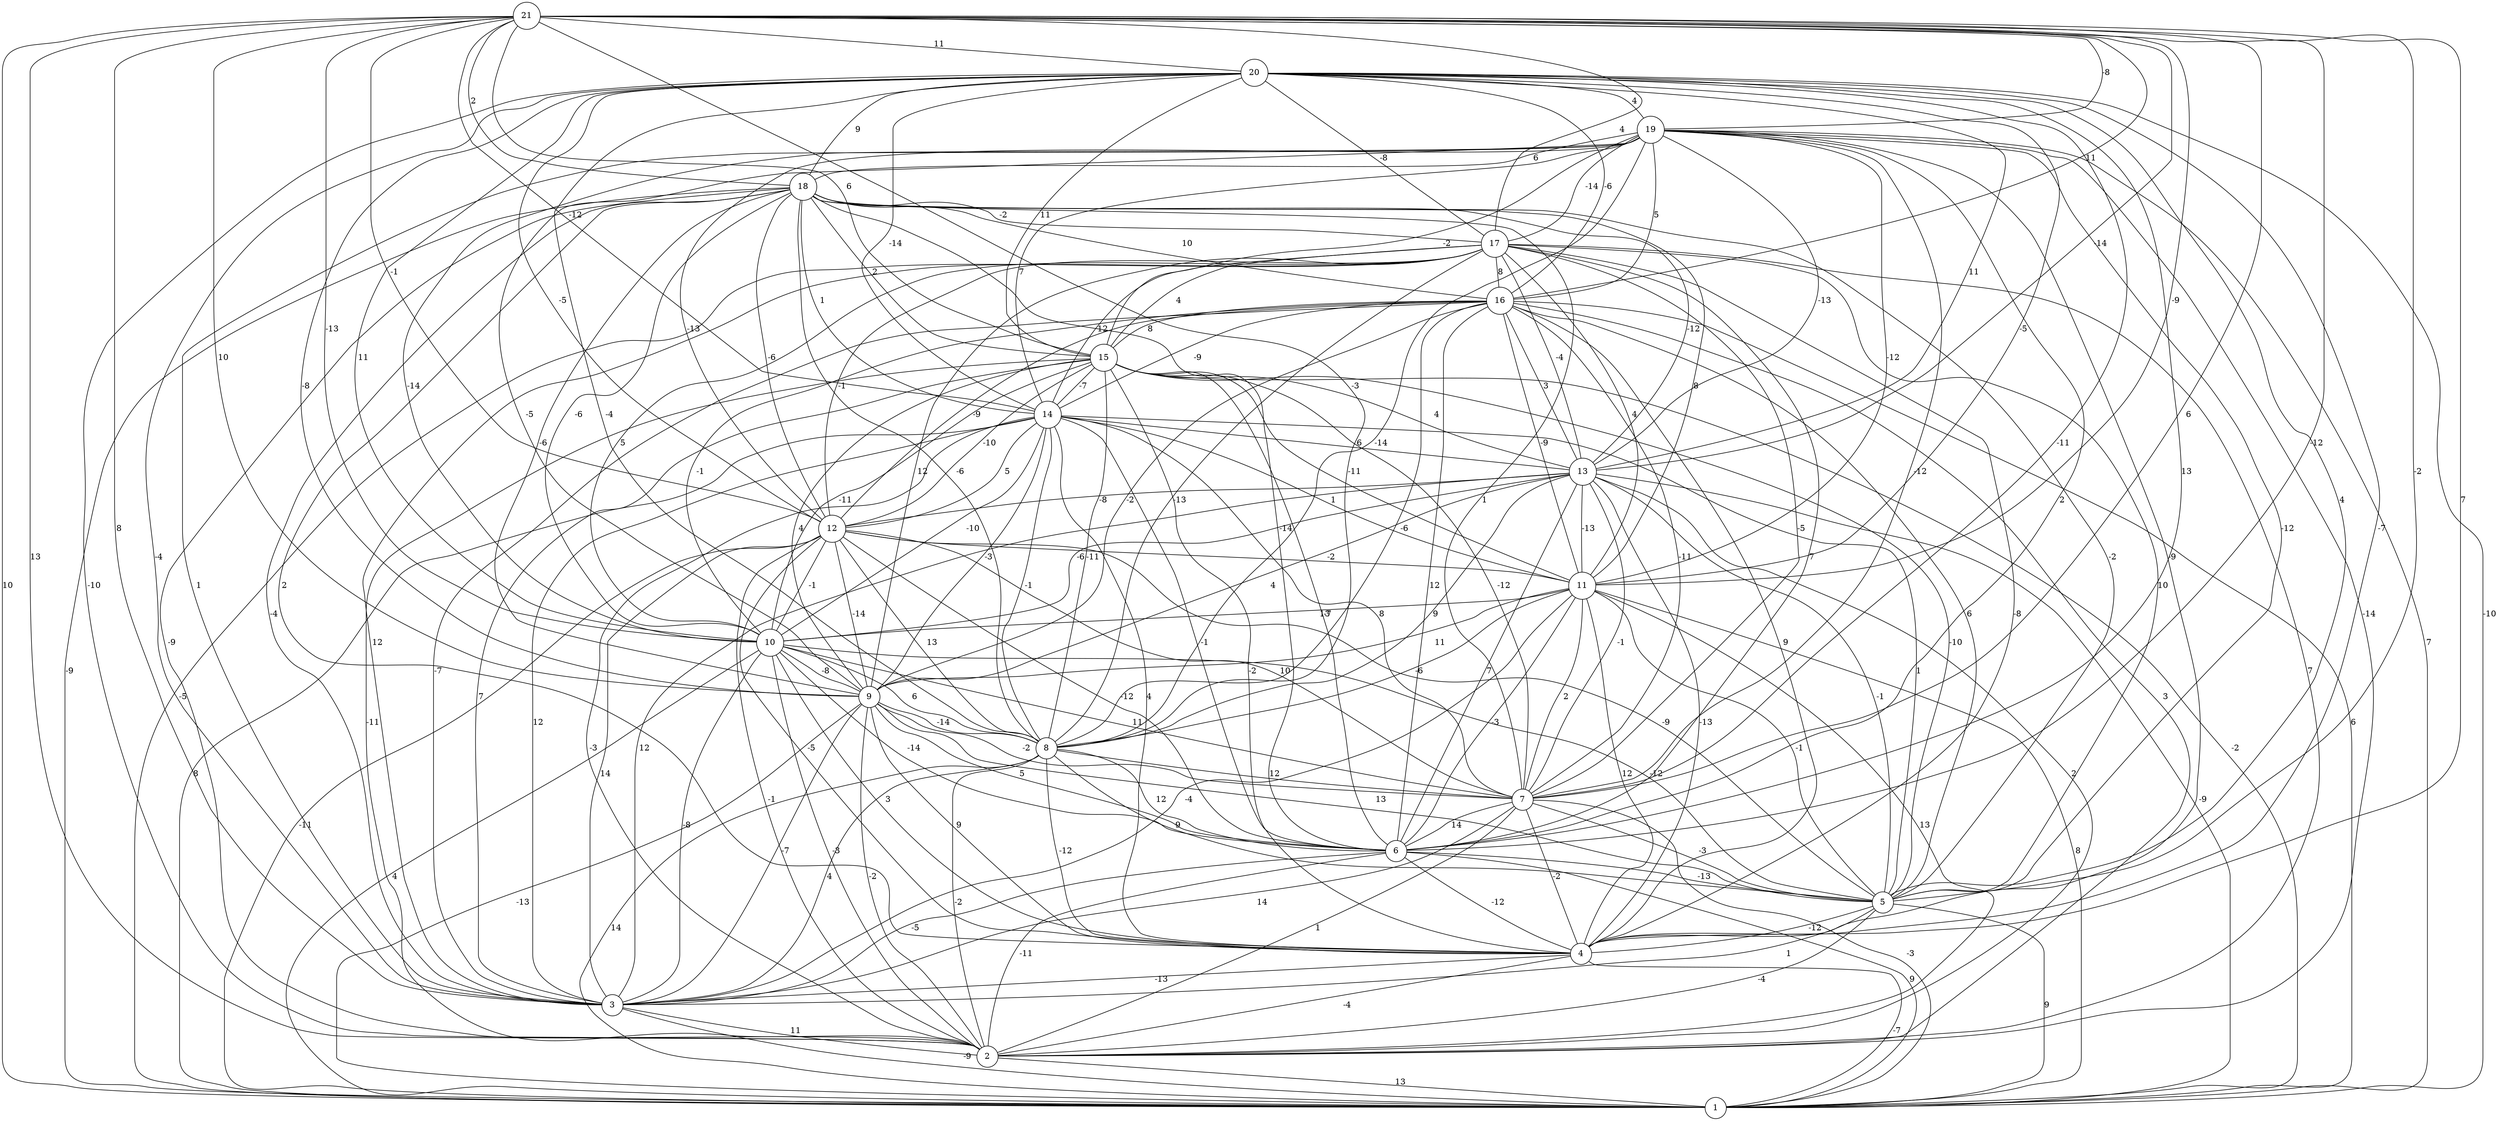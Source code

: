 graph { 
	 fontname="Helvetica,Arial,sans-serif" 
	 node [shape = circle]; 
	 21 -- 1 [label = "10"];
	 21 -- 2 [label = "13"];
	 21 -- 3 [label = "8"];
	 21 -- 4 [label = "7"];
	 21 -- 5 [label = "-2"];
	 21 -- 6 [label = "-12"];
	 21 -- 7 [label = "6"];
	 21 -- 8 [label = "-3"];
	 21 -- 9 [label = "10"];
	 21 -- 10 [label = "-13"];
	 21 -- 11 [label = "-9"];
	 21 -- 12 [label = "-1"];
	 21 -- 13 [label = "-14"];
	 21 -- 14 [label = "-12"];
	 21 -- 15 [label = "6"];
	 21 -- 16 [label = "11"];
	 21 -- 17 [label = "4"];
	 21 -- 18 [label = "2"];
	 21 -- 19 [label = "-8"];
	 21 -- 20 [label = "11"];
	 20 -- 1 [label = "-10"];
	 20 -- 2 [label = "-10"];
	 20 -- 3 [label = "-4"];
	 20 -- 4 [label = "-7"];
	 20 -- 5 [label = "4"];
	 20 -- 6 [label = "13"];
	 20 -- 7 [label = "-11"];
	 20 -- 8 [label = "-4"];
	 20 -- 9 [label = "-8"];
	 20 -- 10 [label = "11"];
	 20 -- 11 [label = "-5"];
	 20 -- 12 [label = "-5"];
	 20 -- 13 [label = "11"];
	 20 -- 14 [label = "-14"];
	 20 -- 15 [label = "11"];
	 20 -- 16 [label = "-6"];
	 20 -- 17 [label = "-8"];
	 20 -- 18 [label = "9"];
	 20 -- 19 [label = "4"];
	 19 -- 1 [label = "7"];
	 19 -- 2 [label = "-14"];
	 19 -- 3 [label = "1"];
	 19 -- 4 [label = "-9"];
	 19 -- 5 [label = "-12"];
	 19 -- 6 [label = "2"];
	 19 -- 7 [label = "-12"];
	 19 -- 8 [label = "-14"];
	 19 -- 9 [label = "-5"];
	 19 -- 10 [label = "-14"];
	 19 -- 11 [label = "-12"];
	 19 -- 12 [label = "-13"];
	 19 -- 13 [label = "-13"];
	 19 -- 14 [label = "7"];
	 19 -- 15 [label = "-2"];
	 19 -- 16 [label = "5"];
	 19 -- 17 [label = "-14"];
	 19 -- 18 [label = "6"];
	 18 -- 1 [label = "-9"];
	 18 -- 2 [label = "-9"];
	 18 -- 3 [label = "-4"];
	 18 -- 4 [label = "2"];
	 18 -- 5 [label = "-2"];
	 18 -- 6 [label = "-14"];
	 18 -- 7 [label = "1"];
	 18 -- 8 [label = "-6"];
	 18 -- 9 [label = "-6"];
	 18 -- 10 [label = "-6"];
	 18 -- 11 [label = "8"];
	 18 -- 12 [label = "-6"];
	 18 -- 13 [label = "-12"];
	 18 -- 14 [label = "1"];
	 18 -- 15 [label = "2"];
	 18 -- 16 [label = "10"];
	 18 -- 17 [label = "-2"];
	 17 -- 1 [label = "-5"];
	 17 -- 2 [label = "7"];
	 17 -- 3 [label = "12"];
	 17 -- 4 [label = "-8"];
	 17 -- 5 [label = "10"];
	 17 -- 6 [label = "7"];
	 17 -- 7 [label = "-5"];
	 17 -- 8 [label = "-13"];
	 17 -- 9 [label = "12"];
	 17 -- 10 [label = "5"];
	 17 -- 11 [label = "4"];
	 17 -- 12 [label = "-1"];
	 17 -- 13 [label = "-4"];
	 17 -- 14 [label = "12"];
	 17 -- 15 [label = "4"];
	 17 -- 16 [label = "8"];
	 16 -- 1 [label = "6"];
	 16 -- 2 [label = "3"];
	 16 -- 3 [label = "-7"];
	 16 -- 4 [label = "9"];
	 16 -- 5 [label = "6"];
	 16 -- 6 [label = "12"];
	 16 -- 7 [label = "-11"];
	 16 -- 8 [label = "-6"];
	 16 -- 9 [label = "-2"];
	 16 -- 10 [label = "-1"];
	 16 -- 11 [label = "-9"];
	 16 -- 12 [label = "-9"];
	 16 -- 13 [label = "3"];
	 16 -- 14 [label = "-9"];
	 16 -- 15 [label = "8"];
	 15 -- 1 [label = "-2"];
	 15 -- 2 [label = "-11"];
	 15 -- 3 [label = "7"];
	 15 -- 4 [label = "-2"];
	 15 -- 5 [label = "-10"];
	 15 -- 6 [label = "-7"];
	 15 -- 7 [label = "-12"];
	 15 -- 8 [label = "-11"];
	 15 -- 9 [label = "4"];
	 15 -- 10 [label = "-11"];
	 15 -- 11 [label = "-11"];
	 15 -- 12 [label = "-10"];
	 15 -- 13 [label = "4"];
	 15 -- 14 [label = "-7"];
	 14 -- 1 [label = "8"];
	 14 -- 2 [label = "-3"];
	 14 -- 3 [label = "12"];
	 14 -- 4 [label = "4"];
	 14 -- 5 [label = "1"];
	 14 -- 6 [label = "-1"];
	 14 -- 7 [label = "8"];
	 14 -- 8 [label = "-1"];
	 14 -- 9 [label = "-3"];
	 14 -- 10 [label = "-10"];
	 14 -- 11 [label = "1"];
	 14 -- 12 [label = "5"];
	 14 -- 13 [label = "6"];
	 13 -- 1 [label = "-9"];
	 13 -- 2 [label = "2"];
	 13 -- 3 [label = "12"];
	 13 -- 4 [label = "-13"];
	 13 -- 5 [label = "-1"];
	 13 -- 6 [label = "7"];
	 13 -- 7 [label = "-1"];
	 13 -- 8 [label = "9"];
	 13 -- 9 [label = "4"];
	 13 -- 10 [label = "-6"];
	 13 -- 11 [label = "-13"];
	 13 -- 12 [label = "-8"];
	 12 -- 1 [label = "-11"];
	 12 -- 2 [label = "-1"];
	 12 -- 3 [label = "14"];
	 12 -- 4 [label = "-5"];
	 12 -- 5 [label = "-9"];
	 12 -- 6 [label = "-12"];
	 12 -- 7 [label = "10"];
	 12 -- 8 [label = "13"];
	 12 -- 9 [label = "-14"];
	 12 -- 10 [label = "-1"];
	 12 -- 11 [label = "-2"];
	 11 -- 1 [label = "8"];
	 11 -- 2 [label = "13"];
	 11 -- 3 [label = "-4"];
	 11 -- 4 [label = "12"];
	 11 -- 5 [label = "-1"];
	 11 -- 6 [label = "-3"];
	 11 -- 7 [label = "2"];
	 11 -- 8 [label = "-6"];
	 11 -- 9 [label = "11"];
	 11 -- 10 [label = "13"];
	 10 -- 1 [label = "4"];
	 10 -- 2 [label = "-3"];
	 10 -- 3 [label = "-8"];
	 10 -- 4 [label = "3"];
	 10 -- 5 [label = "-12"];
	 10 -- 6 [label = "-14"];
	 10 -- 7 [label = "11"];
	 10 -- 8 [label = "6"];
	 10 -- 9 [label = "-8"];
	 9 -- 1 [label = "-13"];
	 9 -- 2 [label = "-2"];
	 9 -- 3 [label = "-7"];
	 9 -- 4 [label = "9"];
	 9 -- 5 [label = "13"];
	 9 -- 6 [label = "5"];
	 9 -- 7 [label = "-2"];
	 9 -- 8 [label = "-14"];
	 8 -- 1 [label = "14"];
	 8 -- 2 [label = "-2"];
	 8 -- 3 [label = "4"];
	 8 -- 4 [label = "-12"];
	 8 -- 5 [label = "9"];
	 8 -- 6 [label = "12"];
	 8 -- 7 [label = "12"];
	 7 -- 1 [label = "-3"];
	 7 -- 2 [label = "1"];
	 7 -- 3 [label = "14"];
	 7 -- 4 [label = "-2"];
	 7 -- 5 [label = "-3"];
	 7 -- 6 [label = "14"];
	 6 -- 1 [label = "9"];
	 6 -- 2 [label = "-11"];
	 6 -- 3 [label = "-5"];
	 6 -- 4 [label = "-12"];
	 6 -- 5 [label = "-13"];
	 5 -- 1 [label = "9"];
	 5 -- 2 [label = "-4"];
	 5 -- 3 [label = "1"];
	 5 -- 4 [label = "-12"];
	 4 -- 1 [label = "-7"];
	 4 -- 2 [label = "-4"];
	 4 -- 3 [label = "-13"];
	 3 -- 1 [label = "-9"];
	 3 -- 2 [label = "11"];
	 2 -- 1 [label = "13"];
	 1;
	 2;
	 3;
	 4;
	 5;
	 6;
	 7;
	 8;
	 9;
	 10;
	 11;
	 12;
	 13;
	 14;
	 15;
	 16;
	 17;
	 18;
	 19;
	 20;
	 21;
}
